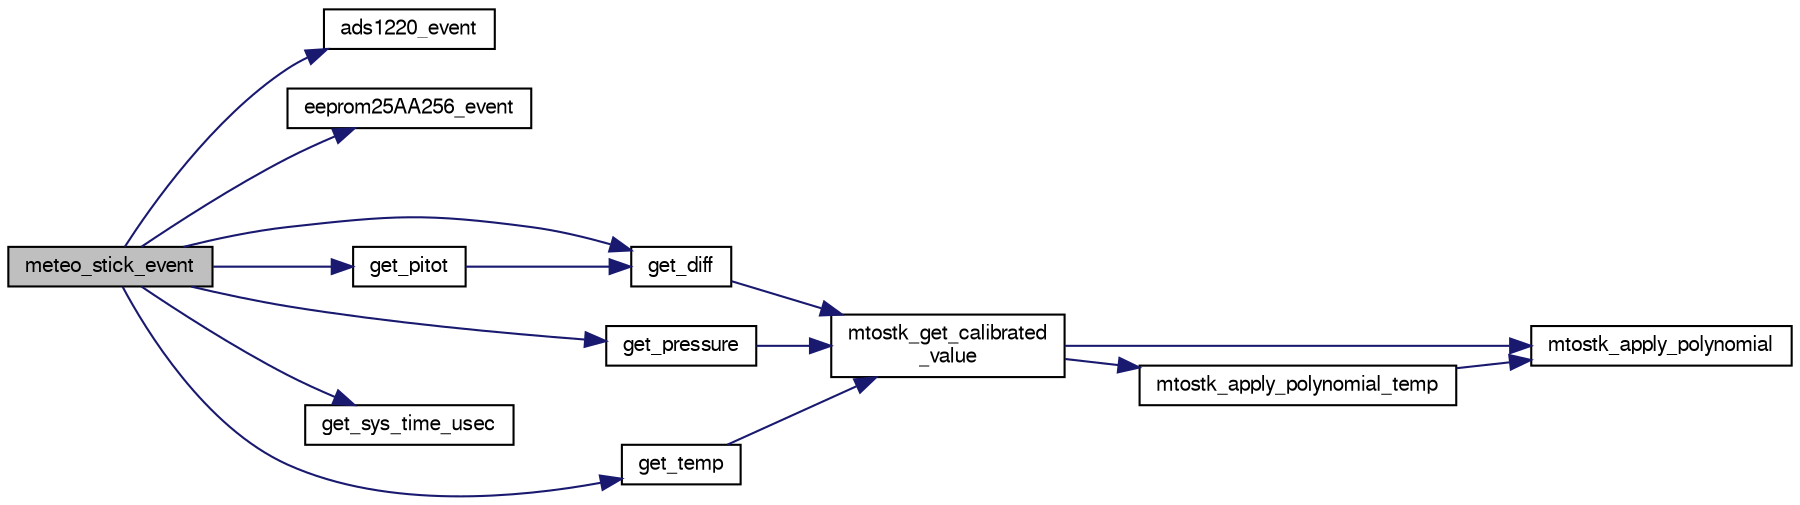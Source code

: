 digraph "meteo_stick_event"
{
  edge [fontname="FreeSans",fontsize="10",labelfontname="FreeSans",labelfontsize="10"];
  node [fontname="FreeSans",fontsize="10",shape=record];
  rankdir="LR";
  Node1 [label="meteo_stick_event",height=0.2,width=0.4,color="black", fillcolor="grey75", style="filled", fontcolor="black"];
  Node1 -> Node2 [color="midnightblue",fontsize="10",style="solid",fontname="FreeSans"];
  Node2 [label="ads1220_event",height=0.2,width=0.4,color="black", fillcolor="white", style="filled",URL="$ads1220_8c.html#aa3a939acf908dd0693f90a5b168a52b5"];
  Node1 -> Node3 [color="midnightblue",fontsize="10",style="solid",fontname="FreeSans"];
  Node3 [label="eeprom25AA256_event",height=0.2,width=0.4,color="black", fillcolor="white", style="filled",URL="$eeprom25AA256_8c.html#a2880eccd2275f1c40a4e0fd3cb627a96",tooltip="Event function. "];
  Node1 -> Node4 [color="midnightblue",fontsize="10",style="solid",fontname="FreeSans"];
  Node4 [label="get_diff",height=0.2,width=0.4,color="black", fillcolor="white", style="filled",URL="$meteo__stick_8c.html#a691b609a40be0367a7314fa72694726a"];
  Node4 -> Node5 [color="midnightblue",fontsize="10",style="solid",fontname="FreeSans"];
  Node5 [label="mtostk_get_calibrated\l_value",height=0.2,width=0.4,color="black", fillcolor="white", style="filled",URL="$meteo__stick__calib_8c.html#af16afd09b27900d3cda26d5fa578ee68",tooltip="get calibrated value for a sensor according to current temperature "];
  Node5 -> Node6 [color="midnightblue",fontsize="10",style="solid",fontname="FreeSans"];
  Node6 [label="mtostk_apply_polynomial",height=0.2,width=0.4,color="black", fillcolor="white", style="filled",URL="$meteo__stick__calib_8c.html#a4b62e9f35fe630d5dfcb12122ac69ff4"];
  Node5 -> Node7 [color="midnightblue",fontsize="10",style="solid",fontname="FreeSans"];
  Node7 [label="mtostk_apply_polynomial_temp",height=0.2,width=0.4,color="black", fillcolor="white", style="filled",URL="$meteo__stick__calib_8c.html#a83879efd4ef548b7242771ea2573ebd6"];
  Node7 -> Node6 [color="midnightblue",fontsize="10",style="solid",fontname="FreeSans"];
  Node1 -> Node8 [color="midnightblue",fontsize="10",style="solid",fontname="FreeSans"];
  Node8 [label="get_pitot",height=0.2,width=0.4,color="black", fillcolor="white", style="filled",URL="$meteo__stick_8c.html#a8201c4f9bdce72201dc5a5084184c72e"];
  Node8 -> Node4 [color="midnightblue",fontsize="10",style="solid",fontname="FreeSans"];
  Node1 -> Node9 [color="midnightblue",fontsize="10",style="solid",fontname="FreeSans"];
  Node9 [label="get_pressure",height=0.2,width=0.4,color="black", fillcolor="white", style="filled",URL="$meteo__stick_8c.html#abe7e116c170e68316af29970c2acbc2b"];
  Node9 -> Node5 [color="midnightblue",fontsize="10",style="solid",fontname="FreeSans"];
  Node1 -> Node10 [color="midnightblue",fontsize="10",style="solid",fontname="FreeSans"];
  Node10 [label="get_sys_time_usec",height=0.2,width=0.4,color="black", fillcolor="white", style="filled",URL="$chibios_2mcu__periph_2sys__time__arch_8c.html#a7ddfef1f78a56c6b4c4c536b5d670bfb",tooltip="Get the time in microseconds since startup. "];
  Node1 -> Node11 [color="midnightblue",fontsize="10",style="solid",fontname="FreeSans"];
  Node11 [label="get_temp",height=0.2,width=0.4,color="black", fillcolor="white", style="filled",URL="$meteo__stick_8c.html#a2d4342c4324b71e639c69bd580c0d33c"];
  Node11 -> Node5 [color="midnightblue",fontsize="10",style="solid",fontname="FreeSans"];
}
